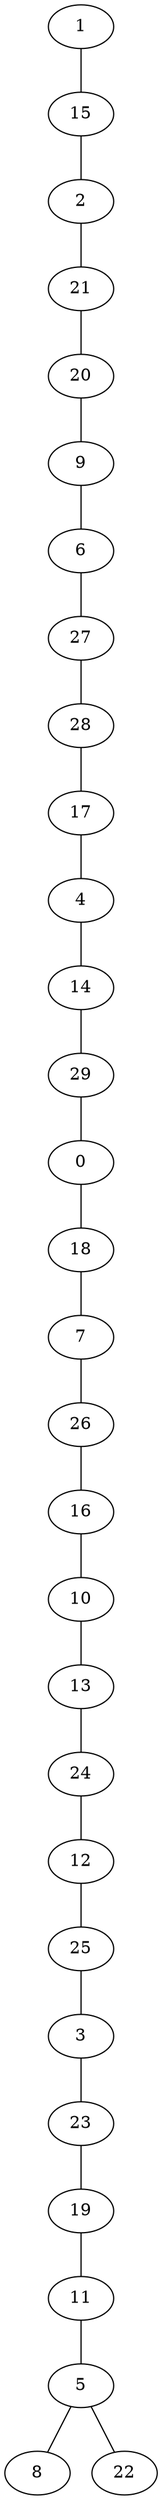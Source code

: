 strict graph G {
1;
15;
2;
21;
20;
9;
6;
27;
28;
17;
4;
14;
29;
0;
18;
7;
26;
16;
10;
13;
24;
12;
25;
3;
23;
19;
11;
5;
8;
22;
25 -- 3;
5 -- 22;
1 -- 15;
11 -- 5;
10 -- 13;
16 -- 10;
24 -- 12;
21 -- 20;
23 -- 19;
26 -- 16;
17 -- 4;
9 -- 6;
3 -- 23;
13 -- 24;
5 -- 8;
15 -- 2;
20 -- 9;
29 -- 0;
6 -- 27;
18 -- 7;
2 -- 21;
12 -- 25;
19 -- 11;
27 -- 28;
4 -- 14;
14 -- 29;
7 -- 26;
0 -- 18;
28 -- 17;
}
